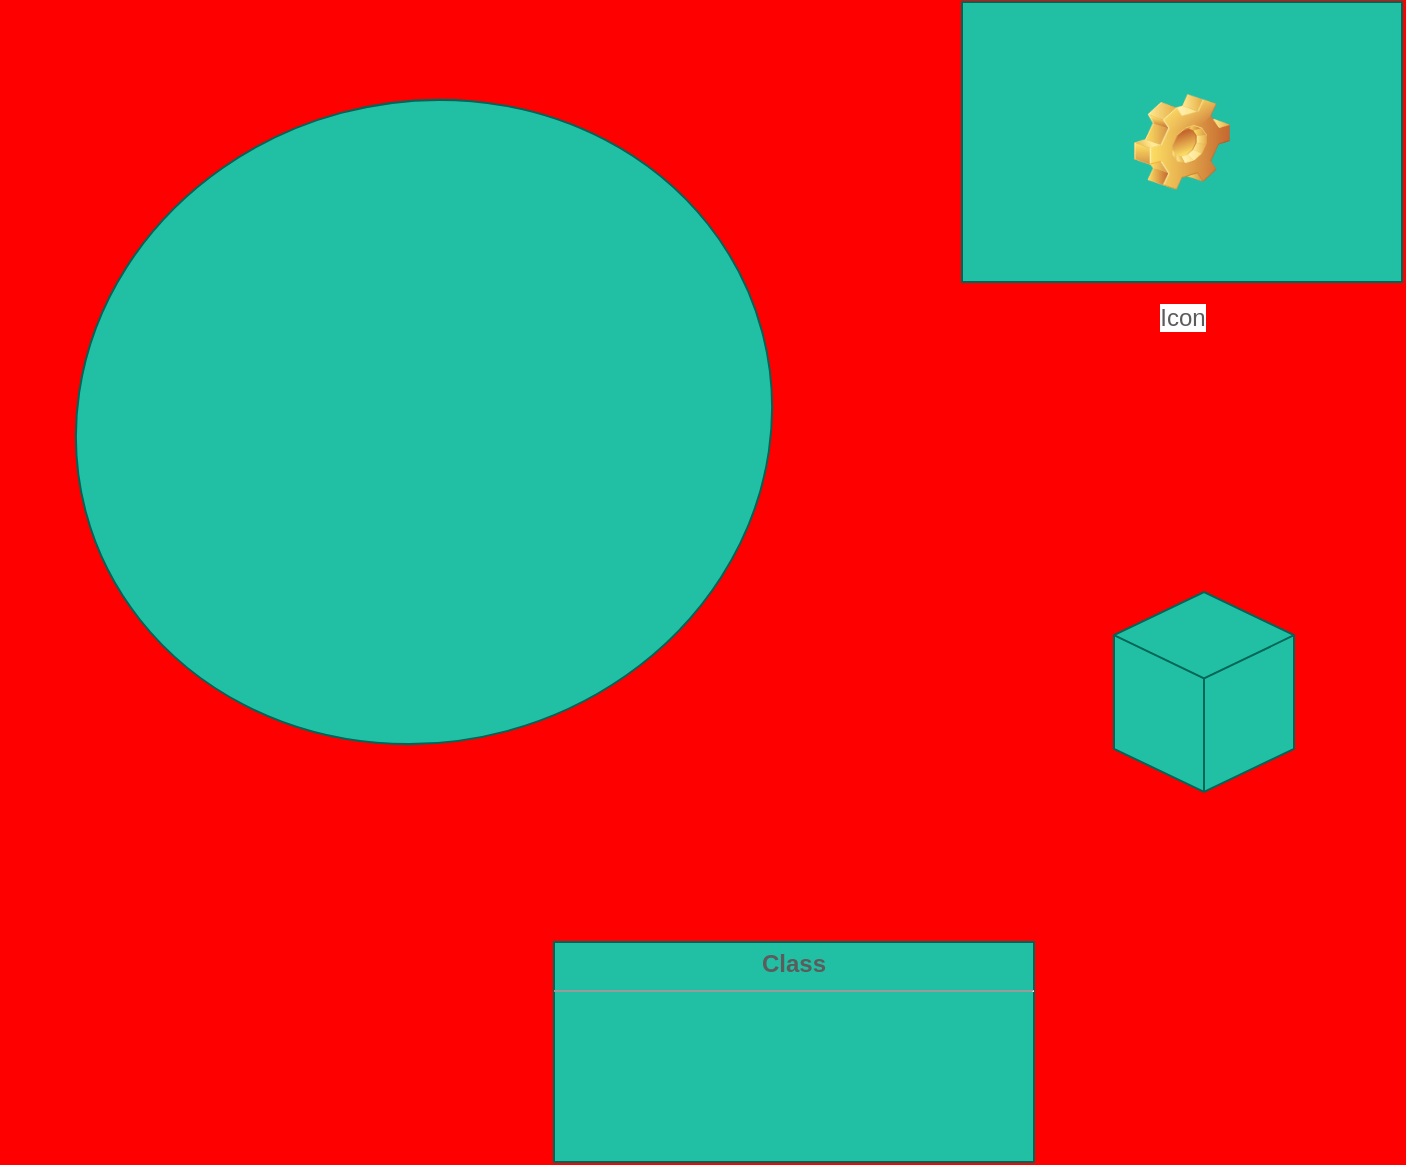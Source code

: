 <mxfile version="14.7.3" type="github">
  <diagram id="-Nr_-JrVeSkD6OLJ-mzc" name="Page-1">
    <mxGraphModel dx="1382" dy="695" grid="1" gridSize="10" guides="1" tooltips="1" connect="1" arrows="1" fold="1" page="1" pageScale="1" pageWidth="827" pageHeight="1169" background="#FF0000" math="0" shadow="0">
      <root>
        <mxCell id="0" />
        <mxCell id="1" parent="0" />
        <mxCell id="FFgZJV07c7toBTz7hAj6-1" value="" style="ellipse;whiteSpace=wrap;html=1;fillColor=#21C0A5;strokeColor=#006658;fontColor=#5C5C5C;rotation=-15;" vertex="1" parent="1">
          <mxGeometry x="80" y="130" width="350" height="320" as="geometry" />
        </mxCell>
        <mxCell id="FFgZJV07c7toBTz7hAj6-2" value="Icon" style="icon;html=1;image=img/clipart/Gear_128x128.png;rounded=0;sketch=0;fontColor=#5C5C5C;strokeColor=#006658;fillColor=#21C0A5;" vertex="1" parent="1">
          <mxGeometry x="524" y="80" width="220" height="140" as="geometry" />
        </mxCell>
        <mxCell id="FFgZJV07c7toBTz7hAj6-3" value="" style="html=1;whiteSpace=wrap;shape=isoCube2;backgroundOutline=1;isoAngle=15;rounded=0;sketch=0;fontColor=#5C5C5C;strokeColor=#006658;fillColor=#21C0A5;" vertex="1" parent="1">
          <mxGeometry x="600" y="375" width="90" height="100" as="geometry" />
        </mxCell>
        <mxCell id="FFgZJV07c7toBTz7hAj6-4" value="&lt;p style=&quot;margin:0px;margin-top:4px;text-align:center;&quot;&gt;&lt;b&gt;Class&lt;/b&gt;&lt;/p&gt;&lt;hr size=&quot;1&quot;/&gt;&lt;div style=&quot;height:2px;&quot;&gt;&lt;/div&gt;" style="verticalAlign=top;align=left;overflow=fill;fontSize=12;fontFamily=Helvetica;html=1;rounded=0;sketch=0;fontColor=#5C5C5C;strokeColor=#006658;fillColor=#21C0A5;" vertex="1" parent="1">
          <mxGeometry x="320" y="550" width="240" height="110" as="geometry" />
        </mxCell>
      </root>
    </mxGraphModel>
  </diagram>
</mxfile>
